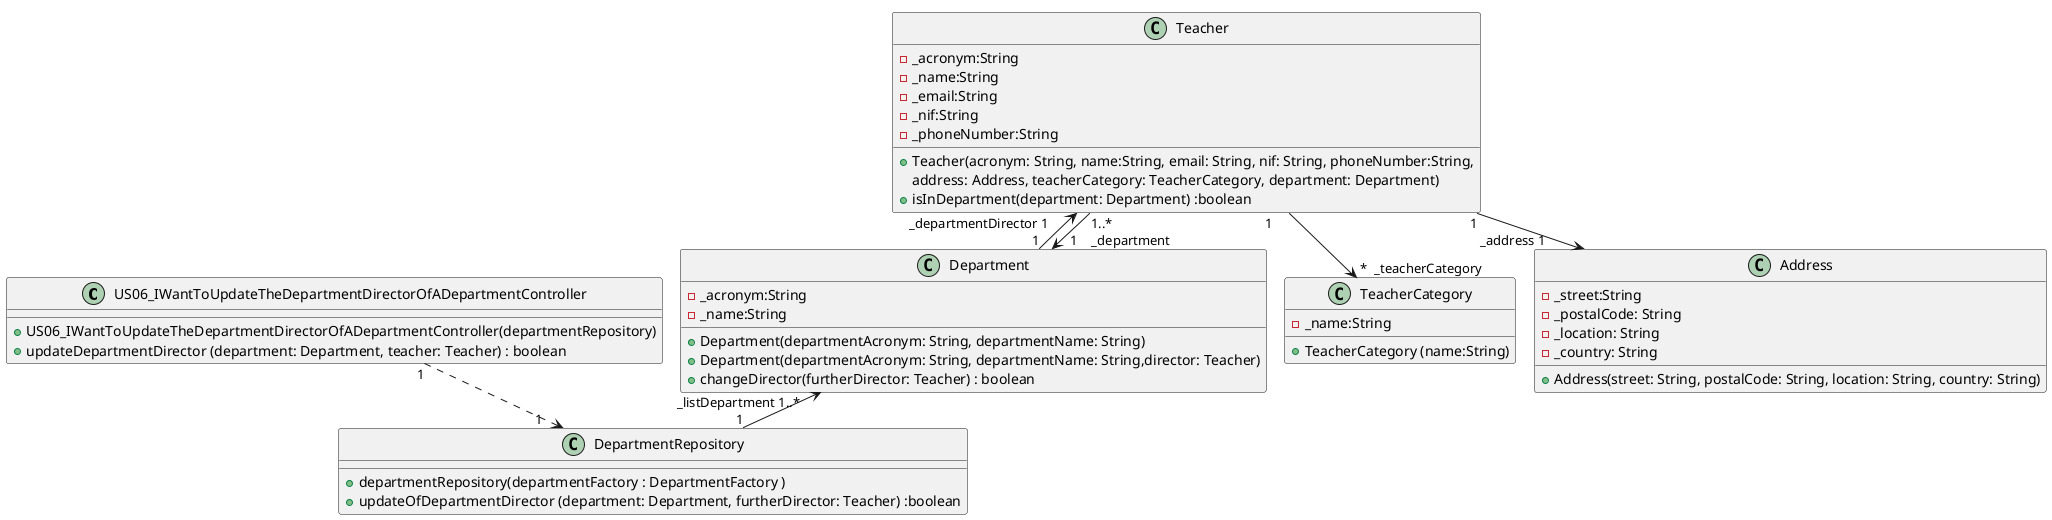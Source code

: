 @startuml
!pragma layout smetana
'left to right direction

class US06_IWantToUpdateTheDepartmentDirectorOfADepartmentController {
    +US06_IWantToUpdateTheDepartmentDirectorOfADepartmentController(departmentRepository)
    +updateDepartmentDirector (department: Department, teacher: Teacher) : boolean
}

class Department {
    -_acronym:String
    -_name:String
    +Department(departmentAcronym: String, departmentName: String)
    +Department(departmentAcronym: String, departmentName: String,director: Teacher)
    +changeDirector(furtherDirector: Teacher) : boolean
}

class DepartmentRepository {
    +departmentRepository(departmentFactory : DepartmentFactory )
    +updateOfDepartmentDirector (department: Department, furtherDirector: Teacher) :boolean
}

class Teacher {
     -_acronym:String
     -_name:String
     -_email:String
     -_nif:String
     -_phoneNumber:String
     +Teacher(acronym: String, name:String, email: String, nif: String, phoneNumber:String,
     address: Address, teacherCategory: TeacherCategory, department: Department)
     +isInDepartment(department: Department) :boolean
}

class TeacherCategory {
    -_name:String
    + TeacherCategory (name:String)
}

class Address {
     -_street:String
     -_postalCode: String
     -_location: String
     -_country: String
     +Address(street: String, postalCode: String, location: String, country: String)
}

US06_IWantToUpdateTheDepartmentDirectorOfADepartmentController "1" ..> "1      " DepartmentRepository
Teacher "1" --> "_address 1           " Address
Teacher "1     " --> " *  _teacherCategory " TeacherCategory
Teacher "_departmentDirector 1        " <-- "1" Department
Teacher "1..*     " --> "     1    _department" Department
Department "_listDepartment 1..*      " <-- "1" DepartmentRepository

@enduml
